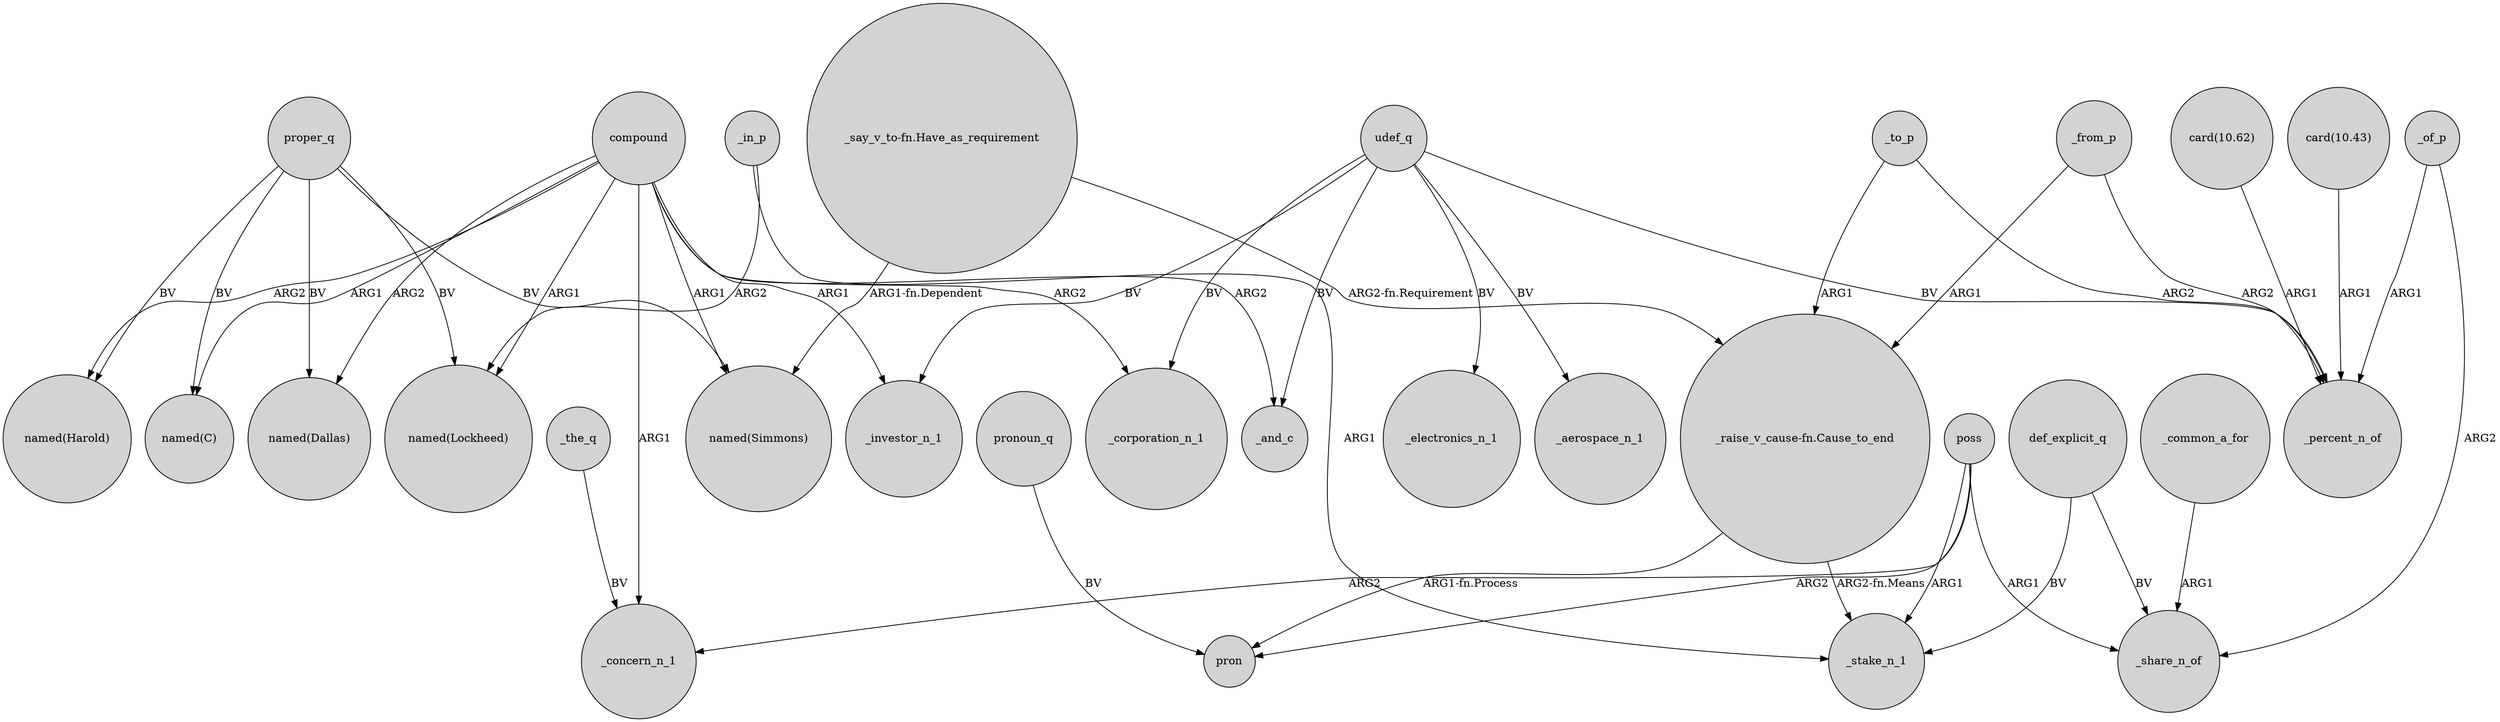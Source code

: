 digraph {
	node [shape=circle style=filled]
	compound -> "named(Lockheed)" [label=ARG1]
	proper_q -> "named(C)" [label=BV]
	compound -> "named(Harold)" [label=ARG2]
	proper_q -> "named(Lockheed)" [label=BV]
	"_raise_v_cause-fn.Cause_to_end" -> pron [label="ARG1-fn.Process"]
	"_raise_v_cause-fn.Cause_to_end" -> _stake_n_1 [label="ARG2-fn.Means"]
	def_explicit_q -> _share_n_of [label=BV]
	proper_q -> "named(Harold)" [label=BV]
	udef_q -> _electronics_n_1 [label=BV]
	_common_a_for -> _share_n_of [label=ARG1]
	_to_p -> _percent_n_of [label=ARG2]
	udef_q -> _and_c [label=BV]
	_the_q -> _concern_n_1 [label=BV]
	_of_p -> _percent_n_of [label=ARG1]
	compound -> _and_c [label=ARG2]
	compound -> "named(Simmons)" [label=ARG1]
	pronoun_q -> pron [label=BV]
	"_say_v_to-fn.Have_as_requirement" -> "named(Simmons)" [label="ARG1-fn.Dependent"]
	poss -> pron [label=ARG2]
	_to_p -> "_raise_v_cause-fn.Cause_to_end" [label=ARG1]
	udef_q -> _percent_n_of [label=BV]
	compound -> "named(Dallas)" [label=ARG2]
	poss -> _share_n_of [label=ARG1]
	def_explicit_q -> _stake_n_1 [label=BV]
	compound -> _investor_n_1 [label=ARG1]
	"card(10.62)" -> _percent_n_of [label=ARG1]
	compound -> _concern_n_1 [label=ARG1]
	udef_q -> _aerospace_n_1 [label=BV]
	_from_p -> "_raise_v_cause-fn.Cause_to_end" [label=ARG1]
	poss -> _concern_n_1 [label=ARG2]
	"card(10.43)" -> _percent_n_of [label=ARG1]
	proper_q -> "named(Simmons)" [label=BV]
	_from_p -> _percent_n_of [label=ARG2]
	compound -> _corporation_n_1 [label=ARG2]
	udef_q -> _corporation_n_1 [label=BV]
	"_say_v_to-fn.Have_as_requirement" -> "_raise_v_cause-fn.Cause_to_end" [label="ARG2-fn.Requirement"]
	udef_q -> _investor_n_1 [label=BV]
	_in_p -> "named(Lockheed)" [label=ARG2]
	proper_q -> "named(Dallas)" [label=BV]
	_in_p -> _stake_n_1 [label=ARG1]
	_of_p -> _share_n_of [label=ARG2]
	poss -> _stake_n_1 [label=ARG1]
	compound -> "named(C)" [label=ARG1]
}
